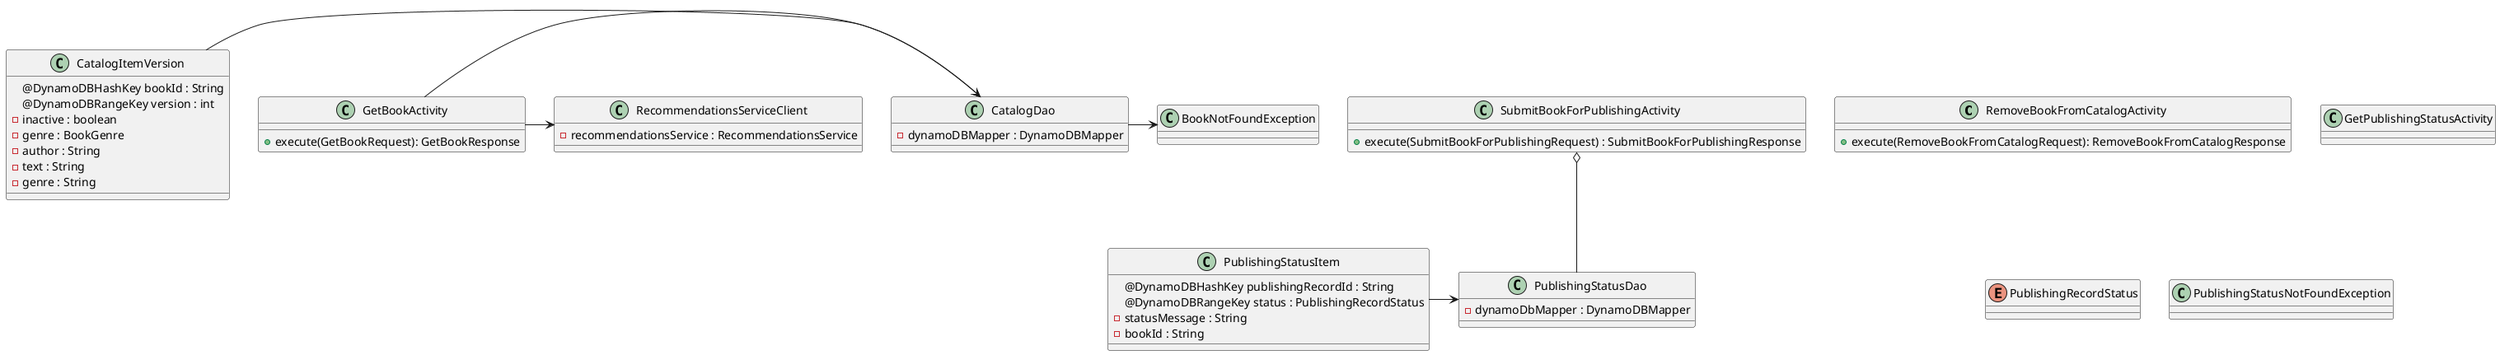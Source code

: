 @startuml
class RemoveBookFromCatalogActivity {
    + execute(RemoveBookFromCatalogRequest): RemoveBookFromCatalogResponse
    }
class GetBookActivity {
    + execute(GetBookRequest): GetBookResponse
    }
class SubmitBookForPublishingActivity {
    + execute(SubmitBookForPublishingRequest) : SubmitBookForPublishingResponse
    }
class GetPublishingStatusActivity {

    }
class RecommendationsServiceClient {
    - recommendationsService : RecommendationsService

    }
class CatalogDao {
    - dynamoDBMapper : DynamoDBMapper
    }
class PublishingStatusDao {
    -  dynamoDbMapper : DynamoDBMapper
    }
enum PublishingRecordStatus {}
class CatalogItemVersion {
    @DynamoDBHashKey bookId : String
    @DynamoDBRangeKey version : int
    - inactive : boolean
    - genre : BookGenre
    - author : String
    - text : String
    - genre : String
    }
class PublishingStatusItem {
    @DynamoDBHashKey publishingRecordId : String
    @DynamoDBRangeKey status : PublishingRecordStatus
    - statusMessage : String
    - bookId : String
    }
class PublishingStatusNotFoundException {}
class BookNotFoundException {}

CatalogItemVersion -> CatalogDao
PublishingStatusItem -> PublishingStatusDao
CatalogDao -> BookNotFoundException

GetBookActivity -> CatalogDao
GetBookActivity -> RecommendationsServiceClient

SubmitBookForPublishingActivity o-- PublishingStatusDao
@enduml
